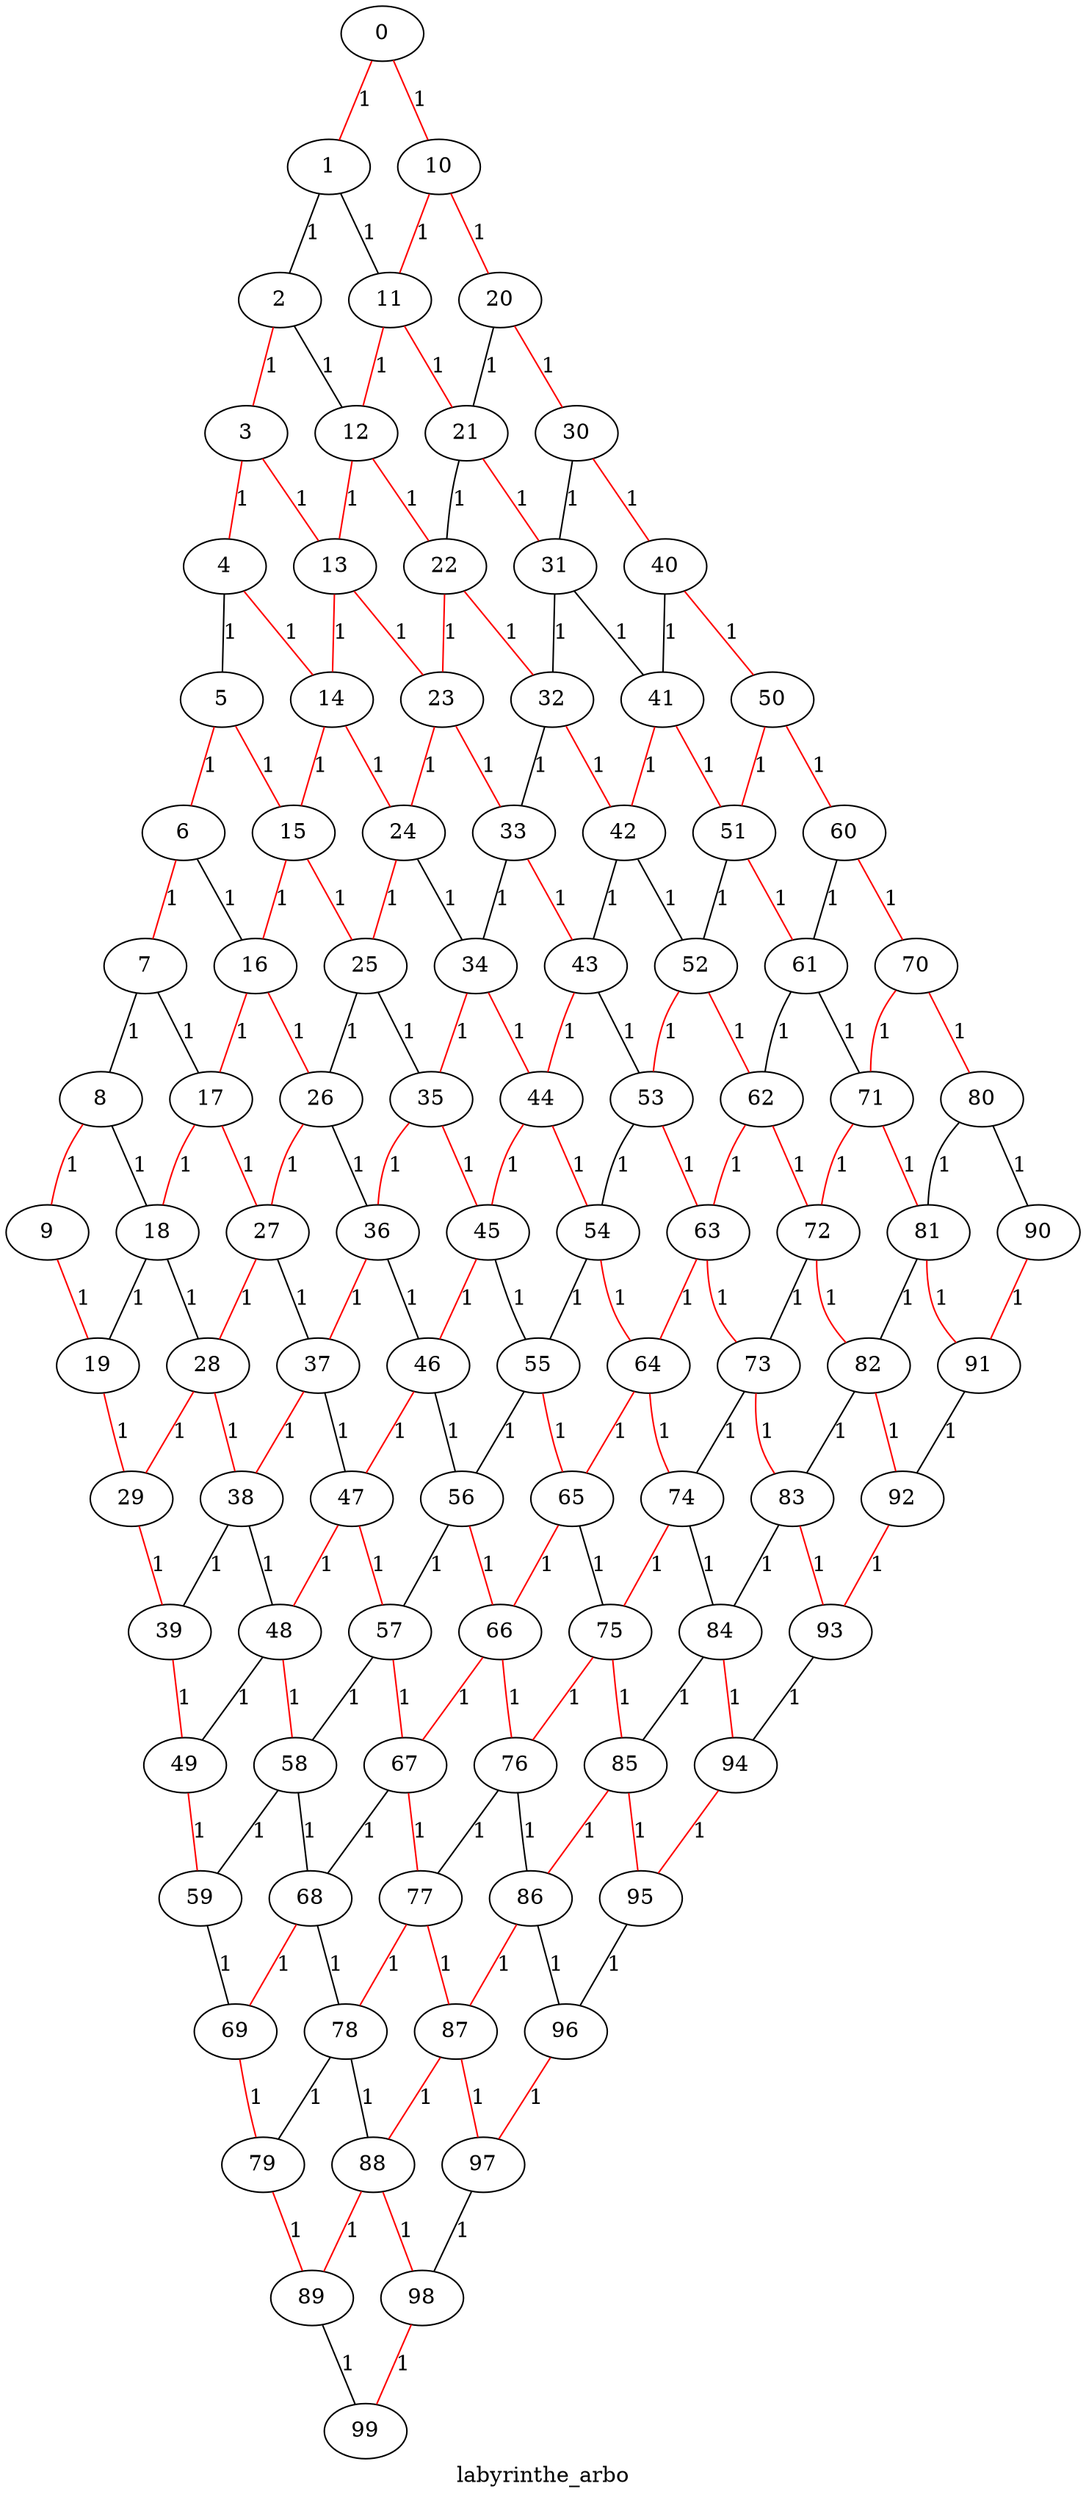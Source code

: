 graph labyrinthe_arbo {
	graph [bb="0,0,702,1625",
		label=labyrinthe_arbo,
		lheight=0.21,
		lp="351,11.5",
		lwidth=1.19
	];
	node [label="\N"];
	0	 [height=0.5,
		pos="253,1607",
		width=0.75];
	1	 [height=0.5,
		pos="217,1520",
		width=0.75];
	0 -- 1	 [color=red,
		label=1,
		lp="240.5,1563.5",
		pos="245.71,1589.4 239.47,1574.3 230.52,1552.7 224.27,1537.6"];
	10	 [height=0.5,
		pos="289,1520",
		width=0.75];
	0 -- 10	 [color=red,
		label=1,
		lp="276.5,1563.5",
		pos="260.29,1589.4 266.53,1574.3 275.48,1552.7 281.73,1537.6"];
	2	 [height=0.5,
		pos="195,1433",
		width=0.75];
	1 -- 2	 [label=1,
		lp="210.5,1476.5",
		pos="212.44,1502 208.67,1487 203.33,1465.9 199.55,1451"];
	11	 [height=0.5,
		pos="267,1433",
		width=0.75];
	1 -- 11	 [label=1,
		lp="247.5,1476.5",
		pos="226.88,1502.8 235.7,1487.5 248.55,1465.1 257.31,1449.9"];
	3	 [height=0.5,
		pos="171,1346",
		width=0.75];
	2 -- 3	 [color=red,
		label=1,
		lp="187.5,1389.5",
		pos="190.03,1415 185.88,1399.9 180.01,1378.6 175.88,1363.7"];
	12	 [height=0.5,
		pos="243,1346",
		width=0.75];
	2 -- 12	 [label=1,
		lp="224.5,1389.5",
		pos="204.48,1415.8 212.9,1400.6 225.13,1378.4 233.54,1363.2"];
	4	 [height=0.5,
		pos="148,1259",
		width=0.75];
	3 -- 4	 [color=red,
		label=1,
		lp="161.5,1302.5",
		pos="164.11,1328.6 161.96,1322.7 159.7,1316.1 158,1310 155.01,1299.2 152.58,1286.9 150.85,1277.1"];
	13	 [height=0.5,
		pos="220,1259",
		width=0.75];
	3 -- 13	 [color=red,
		label=1,
		lp="201.5,1302.5",
		pos="180.68,1328.8 189.33,1313.5 201.92,1291.1 210.51,1275.9"];
	5	 [height=0.5,
		pos="117,1172",
		width=0.75];
	4 -- 5	 [label=1,
		lp="137.5,1215.5",
		pos="141.73,1241.4 136.35,1226.3 128.64,1204.7 123.26,1189.6"];
	14	 [height=0.5,
		pos="189,1172",
		width=0.75];
	4 -- 14	 [color=red,
		label=1,
		lp="173.5,1215.5",
		pos="156.1,1241.8 163.24,1226.7 173.6,1204.7 180.78,1189.5"];
	6	 [height=0.5,
		pos="97,1085",
		width=0.75];
	5 -- 6	 [color=red,
		label=1,
		lp="111.5,1128.5",
		pos="112.86,1154 109.42,1139 104.57,1117.9 101.14,1103"];
	15	 [height=0.5,
		pos="169,1085",
		width=0.75];
	5 -- 15	 [color=red,
		label=1,
		lp="149.5,1128.5",
		pos="127.03,1155.2 136.23,1139.8 149.81,1117.1 159,1101.7"];
	7	 [height=0.5,
		pos="67,998",
		width=0.75];
	6 -- 7	 [color=red,
		label=1,
		lp="86.5,1041.5",
		pos="90.929,1067.4 85.724,1052.3 78.264,1030.7 73.062,1015.6"];
	16	 [height=0.5,
		pos="139,998",
		width=0.75];
	6 -- 16	 [label=1,
		lp="123.5,1041.5",
		pos="105.3,1067.8 112.66,1052.6 123.36,1030.4 130.72,1015.2"];
	8	 [height=0.5,
		pos="58,911",
		width=0.75];
	7 -- 8	 [label=1,
		lp="67.5,954.5",
		pos="65.135,979.97 63.591,965.04 61.406,943.93 59.862,929"];
	17	 [height=0.5,
		pos="130,911",
		width=0.75];
	7 -- 17	 [label=1,
		lp="105.5,954.5",
		pos="78.85,981.64 90.113,966.08 106.96,942.82 118.2,927.29"];
	9	 [height=0.5,
		pos="27,824",
		width=0.75];
	8 -- 9	 [color=red,
		label=1,
		lp="48.5,867.5",
		pos="51.727,893.39 46.348,878.3 38.64,856.67 33.264,841.58"];
	18	 [height=0.5,
		pos="99,824",
		width=0.75];
	8 -- 18	 [label=1,
		lp="83.5,867.5",
		pos="66.1,893.81 73.241,878.66 83.598,856.68 90.776,841.45"];
	19	 [height=0.5,
		pos="59,737",
		width=0.75];
	9 -- 19	 [color=red,
		label=1,
		lp="48.5,780.5",
		pos="33.476,806.39 39.028,791.3 46.985,769.67 52.534,754.58"];
	10 -- 11	 [color=red,
		label=1,
		lp="282.5,1476.5",
		pos="284.44,1502 280.67,1487 275.33,1465.9 271.55,1451"];
	20	 [height=0.5,
		pos="339,1433",
		width=0.75];
	10 -- 20	 [color=red,
		label=1,
		lp="319.5,1476.5",
		pos="298.88,1502.8 307.7,1487.5 320.55,1465.1 329.31,1449.9"];
	11 -- 12	 [color=red,
		label=1,
		lp="259.5,1389.5",
		pos="262.03,1415 257.88,1399.9 252.01,1378.6 247.88,1363.7"];
	21	 [height=0.5,
		pos="315,1346",
		width=0.75];
	11 -- 21	 [color=red,
		label=1,
		lp="296.5,1389.5",
		pos="276.48,1415.8 284.9,1400.6 297.13,1378.4 305.54,1363.2"];
	12 -- 13	 [color=red,
		label=1,
		lp="235.5,1302.5",
		pos="238.23,1328 234.29,1313 228.71,1291.9 224.76,1277"];
	22	 [height=0.5,
		pos="292,1259",
		width=0.75];
	12 -- 22	 [color=red,
		label=1,
		lp="273.5,1302.5",
		pos="252.68,1328.8 261.33,1313.5 273.92,1291.1 282.51,1275.9"];
	13 -- 14	 [color=red,
		label=1,
		lp="209.5,1215.5",
		pos="213.73,1241.4 208.35,1226.3 200.64,1204.7 195.26,1189.6"];
	23	 [height=0.5,
		pos="261,1172",
		width=0.75];
	13 -- 23	 [color=red,
		label=1,
		lp="245.5,1215.5",
		pos="228.1,1241.8 235.24,1226.7 245.6,1204.7 252.78,1189.5"];
	14 -- 15	 [color=red,
		label=1,
		lp="183.5,1128.5",
		pos="184.86,1154 181.42,1139 176.57,1117.9 173.14,1103"];
	24	 [height=0.5,
		pos="241,1085",
		width=0.75];
	14 -- 24	 [color=red,
		label=1,
		lp="221.5,1128.5",
		pos="199.03,1155.2 208.23,1139.8 221.81,1117.1 231,1101.7"];
	15 -- 16	 [color=red,
		label=1,
		lp="158.5,1041.5",
		pos="162.93,1067.4 157.72,1052.3 150.26,1030.7 145.06,1015.6"];
	25	 [height=0.5,
		pos="211,998",
		width=0.75];
	15 -- 25	 [color=red,
		label=1,
		lp="195.5,1041.5",
		pos="177.3,1067.8 184.66,1052.6 195.36,1030.4 202.72,1015.2"];
	16 -- 17	 [color=red,
		label=1,
		lp="138.5,954.5",
		pos="137.14,979.97 135.59,965.04 133.41,943.93 131.86,929"];
	26	 [height=0.5,
		pos="202,911",
		width=0.75];
	16 -- 26	 [color=red,
		label=1,
		lp="177.5,954.5",
		pos="150.85,981.64 162.11,966.08 178.96,942.82 190.2,927.29"];
	17 -- 18	 [color=red,
		label=1,
		lp="119.5,867.5",
		pos="123.73,893.39 118.35,878.3 110.64,856.67 105.26,841.58"];
	27	 [height=0.5,
		pos="171,824",
		width=0.75];
	17 -- 27	 [color=red,
		label=1,
		lp="155.5,867.5",
		pos="138.1,893.81 145.24,878.66 155.6,856.68 162.78,841.45"];
	18 -- 19	 [label=1,
		lp="84.5,780.5",
		pos="90.905,806.39 83.92,791.2 73.888,769.38 66.946,754.28"];
	28	 [height=0.5,
		pos="131,737",
		width=0.75];
	18 -- 28	 [label=1,
		lp="120.5,780.5",
		pos="105.19,806.01 108.6,796.22 112.95,783.92 117,773 119.24,766.96 121.77,760.39 124.05,754.54"];
	29	 [height=0.5,
		pos="88,650",
		width=0.75];
	19 -- 29	 [color=red,
		label=1,
		lp="78.5,693.5",
		pos="64.869,719.39 69.9,704.3 77.111,682.67 82.14,667.58"];
	20 -- 21	 [label=1,
		lp="331.5,1389.5",
		pos="334.03,1415 329.88,1399.9 324.01,1378.6 319.88,1363.7"];
	30	 [height=0.5,
		pos="387,1346",
		width=0.75];
	20 -- 30	 [color=red,
		label=1,
		lp="368.5,1389.5",
		pos="348.48,1415.8 356.9,1400.6 369.13,1378.4 377.54,1363.2"];
	21 -- 22	 [label=1,
		lp="305.5,1302.5",
		pos="308.11,1328.6 305.96,1322.7 303.7,1316.1 302,1310 299.01,1299.2 296.58,1286.9 294.85,1277.1"];
	31	 [height=0.5,
		pos="364,1259",
		width=0.75];
	21 -- 31	 [color=red,
		label=1,
		lp="345.5,1302.5",
		pos="324.68,1328.8 333.33,1313.5 345.92,1291.1 354.51,1275.9"];
	22 -- 23	 [color=red,
		label=1,
		lp="281.5,1215.5",
		pos="285.73,1241.4 280.35,1226.3 272.64,1204.7 267.26,1189.6"];
	32	 [height=0.5,
		pos="333,1172",
		width=0.75];
	22 -- 32	 [color=red,
		label=1,
		lp="317.5,1215.5",
		pos="300.1,1241.8 307.24,1226.7 317.6,1204.7 324.78,1189.5"];
	23 -- 24	 [color=red,
		label=1,
		lp="255.5,1128.5",
		pos="256.86,1154 253.42,1139 248.57,1117.9 245.14,1103"];
	33	 [height=0.5,
		pos="313,1085",
		width=0.75];
	23 -- 33	 [color=red,
		label=1,
		lp="293.5,1128.5",
		pos="271.03,1155.2 280.23,1139.8 293.81,1117.1 303,1101.7"];
	24 -- 25	 [color=red,
		label=1,
		lp="230.5,1041.5",
		pos="234.93,1067.4 229.72,1052.3 222.26,1030.7 217.06,1015.6"];
	34	 [height=0.5,
		pos="283,998",
		width=0.75];
	24 -- 34	 [label=1,
		lp="267.5,1041.5",
		pos="249.3,1067.8 256.66,1052.6 267.36,1030.4 274.72,1015.2"];
	25 -- 26	 [label=1,
		lp="210.5,954.5",
		pos="209.14,979.97 207.59,965.04 205.41,943.93 203.86,929"];
	35	 [height=0.5,
		pos="274,911",
		width=0.75];
	25 -- 35	 [label=1,
		lp="249.5,954.5",
		pos="222.85,981.64 234.11,966.08 250.96,942.82 262.2,927.29"];
	26 -- 27	 [color=red,
		label=1,
		lp="191.5,867.5",
		pos="195.73,893.39 190.35,878.3 182.64,856.67 177.26,841.58"];
	36	 [height=0.5,
		pos="243,824",
		width=0.75];
	26 -- 36	 [label=1,
		lp="227.5,867.5",
		pos="210.1,893.81 217.24,878.66 227.6,856.68 234.78,841.45"];
	27 -- 28	 [color=red,
		label=1,
		lp="156.5,780.5",
		pos="162.91,806.39 155.92,791.2 145.89,769.38 138.95,754.28"];
	37	 [height=0.5,
		pos="203,737",
		width=0.75];
	27 -- 37	 [label=1,
		lp="191.5,780.5",
		pos="177.48,806.39 183.03,791.3 190.98,769.67 196.53,754.58"];
	28 -- 29	 [color=red,
		label=1,
		lp="115.5,693.5",
		pos="122.5,719.81 114.97,704.56 104.01,682.39 96.478,667.15"];
	38	 [height=0.5,
		pos="160,650",
		width=0.75];
	28 -- 38	 [color=red,
		label=1,
		lp="150.5,693.5",
		pos="136.87,719.39 141.9,704.3 149.11,682.67 154.14,667.58"];
	39	 [height=0.5,
		pos="119,563",
		width=0.75];
	29 -- 39	 [color=red,
		label=1,
		lp="108.5,606.5",
		pos="94.273,632.39 99.652,617.3 107.36,595.67 112.74,580.58"];
	30 -- 31	 [label=1,
		lp="374.5,1302.5",
		pos="378.17,1328.8 375.5,1323 372.8,1316.3 371,1310 367.97,1299.3 366.23,1287 365.24,1277.2"];
	40	 [height=0.5,
		pos="436,1259",
		width=0.75];
	30 -- 40	 [color=red,
		label=1,
		lp="417.5,1302.5",
		pos="396.68,1328.8 405.33,1313.5 417.92,1291.1 426.51,1275.9"];
	31 -- 32	 [label=1,
		lp="353.5,1215.5",
		pos="357.73,1241.4 352.35,1226.3 344.64,1204.7 339.26,1189.6"];
	41	 [height=0.5,
		pos="405,1172",
		width=0.75];
	31 -- 41	 [label=1,
		lp="389.5,1215.5",
		pos="372.1,1241.8 379.24,1226.7 389.6,1204.7 396.78,1189.5"];
	32 -- 33	 [label=1,
		lp="327.5,1128.5",
		pos="328.86,1154 325.42,1139 320.57,1117.9 317.14,1103"];
	42	 [height=0.5,
		pos="385,1085",
		width=0.75];
	32 -- 42	 [color=red,
		label=1,
		lp="365.5,1128.5",
		pos="343.03,1155.2 352.23,1139.8 365.81,1117.1 375,1101.7"];
	33 -- 34	 [label=1,
		lp="302.5,1041.5",
		pos="306.93,1067.4 301.72,1052.3 294.26,1030.7 289.06,1015.6"];
	43	 [height=0.5,
		pos="355,998",
		width=0.75];
	33 -- 43	 [color=red,
		label=1,
		lp="339.5,1041.5",
		pos="321.3,1067.8 328.66,1052.6 339.36,1030.4 346.72,1015.2"];
	34 -- 35	 [color=red,
		label=1,
		lp="282.5,954.5",
		pos="281.14,979.97 279.59,965.04 277.41,943.93 275.86,929"];
	44	 [height=0.5,
		pos="346,911",
		width=0.75];
	34 -- 44	 [color=red,
		label=1,
		lp="321.5,954.5",
		pos="294.85,981.64 306.11,966.08 322.96,942.82 334.2,927.29"];
	35 -- 36	 [color=red,
		label=1,
		lp="263.5,867.5",
		pos="267.73,893.39 262.35,878.3 254.64,856.67 249.26,841.58"];
	45	 [height=0.5,
		pos="315,824",
		width=0.75];
	35 -- 45	 [color=red,
		label=1,
		lp="299.5,867.5",
		pos="282.1,893.81 289.24,878.66 299.6,856.68 306.78,841.45"];
	36 -- 37	 [color=red,
		label=1,
		lp="228.5,780.5",
		pos="234.91,806.39 227.92,791.2 217.89,769.38 210.95,754.28"];
	46	 [height=0.5,
		pos="275,737",
		width=0.75];
	36 -- 46	 [label=1,
		lp="263.5,780.5",
		pos="249.48,806.39 255.03,791.3 262.98,769.67 268.53,754.58"];
	37 -- 38	 [color=red,
		label=1,
		lp="187.5,693.5",
		pos="194.5,719.81 186.97,704.56 176.01,682.39 168.48,667.15"];
	47	 [height=0.5,
		pos="232,650",
		width=0.75];
	37 -- 47	 [label=1,
		lp="222.5,693.5",
		pos="208.87,719.39 213.9,704.3 221.11,682.67 226.14,667.58"];
	38 -- 39	 [label=1,
		lp="144.5,606.5",
		pos="151.9,632.81 144.76,617.66 134.4,595.68 127.22,580.45"];
	48	 [height=0.5,
		pos="191,563",
		width=0.75];
	38 -- 48	 [label=1,
		lp="180.5,606.5",
		pos="166.27,632.39 171.65,617.3 179.36,595.67 184.74,580.58"];
	49	 [height=0.5,
		pos="135,476",
		width=0.75];
	39 -- 49	 [color=red,
		label=1,
		lp="130.5,519.5",
		pos="122.32,544.97 125.06,530.04 128.94,508.93 131.69,494"];
	40 -- 41	 [label=1,
		lp="416.5,1215.5",
		pos="423.71,1242.9 419.71,1236.9 415.63,1229.9 413,1223 409.06,1212.6 407.06,1200.3 406.05,1190.4"];
	50	 [height=0.5,
		pos="477,1172",
		width=0.75];
	40 -- 50	 [color=red,
		label=1,
		lp="461.5,1215.5",
		pos="444.1,1241.8 451.24,1226.7 461.6,1204.7 468.78,1189.5"];
	41 -- 42	 [color=red,
		label=1,
		lp="398.5,1128.5",
		pos="399.74,1154.1 398.12,1148.4 396.4,1141.9 395,1136 392.42,1125.1 390,1112.8 388.18,1103"];
	51	 [height=0.5,
		pos="457,1085",
		width=0.75];
	41 -- 51	 [color=red,
		label=1,
		lp="437.5,1128.5",
		pos="415.03,1155.2 424.23,1139.8 437.81,1117.1 447,1101.7"];
	42 -- 43	 [label=1,
		lp="374.5,1041.5",
		pos="378.93,1067.4 373.72,1052.3 366.26,1030.7 361.06,1015.6"];
	52	 [height=0.5,
		pos="427,998",
		width=0.75];
	42 -- 52	 [label=1,
		lp="411.5,1041.5",
		pos="393.3,1067.8 400.66,1052.6 411.36,1030.4 418.72,1015.2"];
	43 -- 44	 [color=red,
		label=1,
		lp="354.5,954.5",
		pos="353.14,979.97 351.59,965.04 349.41,943.93 347.86,929"];
	53	 [height=0.5,
		pos="418,911",
		width=0.75];
	43 -- 53	 [label=1,
		lp="393.5,954.5",
		pos="366.85,981.64 378.11,966.08 394.96,942.82 406.2,927.29"];
	44 -- 45	 [color=red,
		label=1,
		lp="335.5,867.5",
		pos="339.73,893.39 334.35,878.3 326.64,856.67 321.26,841.58"];
	54	 [height=0.5,
		pos="387,824",
		width=0.75];
	44 -- 54	 [color=red,
		label=1,
		lp="371.5,867.5",
		pos="354.1,893.81 361.24,878.66 371.6,856.68 378.78,841.45"];
	45 -- 46	 [color=red,
		label=1,
		lp="300.5,780.5",
		pos="306.91,806.39 299.92,791.2 289.89,769.38 282.95,754.28"];
	55	 [height=0.5,
		pos="347,737",
		width=0.75];
	45 -- 55	 [label=1,
		lp="335.5,780.5",
		pos="321.48,806.39 327.03,791.3 334.98,769.67 340.53,754.58"];
	46 -- 47	 [color=red,
		label=1,
		lp="259.5,693.5",
		pos="266.5,719.81 258.97,704.56 248.01,682.39 240.48,667.15"];
	56	 [height=0.5,
		pos="304,650",
		width=0.75];
	46 -- 56	 [label=1,
		lp="294.5,693.5",
		pos="280.87,719.39 285.9,704.3 293.11,682.67 298.14,667.58"];
	47 -- 48	 [color=red,
		label=1,
		lp="216.5,606.5",
		pos="223.9,632.81 216.76,617.66 206.4,595.68 199.22,580.45"];
	57	 [height=0.5,
		pos="263,563",
		width=0.75];
	47 -- 57	 [color=red,
		label=1,
		lp="252.5,606.5",
		pos="238.27,632.39 243.65,617.3 251.36,595.67 256.74,580.58"];
	48 -- 49	 [label=1,
		lp="169.5,519.5",
		pos="180.2,546.23 170.29,530.82 155.67,508.11 145.76,492.72"];
	58	 [height=0.5,
		pos="207,476",
		width=0.75];
	48 -- 58	 [color=red,
		label=1,
		lp="202.5,519.5",
		pos="194.32,544.97 197.06,530.04 200.94,508.93 203.69,494"];
	59	 [height=0.5,
		pos="170,389",
		width=0.75];
	49 -- 59	 [color=red,
		label=1,
		lp="157.5,432.5",
		pos="142.08,458.39 148.16,443.3 156.86,421.67 162.93,406.58"];
	50 -- 51	 [color=red,
		label=1,
		lp="471.5,1128.5",
		pos="472.86,1154 469.42,1139 464.57,1117.9 461.14,1103"];
	60	 [height=0.5,
		pos="529,1085",
		width=0.75];
	50 -- 60	 [color=red,
		label=1,
		lp="509.5,1128.5",
		pos="487.03,1155.2 496.23,1139.8 509.81,1117.1 519,1101.7"];
	51 -- 52	 [label=1,
		lp="447.5,1041.5",
		pos="450.57,1067.5 448.44,1061.6 446.09,1055 444,1049 440.2,1038.1 436.1,1025.8 432.87,1016"];
	61	 [height=0.5,
		pos="499,998",
		width=0.75];
	51 -- 61	 [color=red,
		label=1,
		lp="483.5,1041.5",
		pos="465.3,1067.8 472.66,1052.6 483.36,1030.4 490.72,1015.2"];
	52 -- 53	 [color=red,
		label=1,
		lp="426.5,954.5",
		pos="425.14,979.97 423.59,965.04 421.41,943.93 419.86,929"];
	62	 [height=0.5,
		pos="490,911",
		width=0.75];
	52 -- 62	 [color=red,
		label=1,
		lp="465.5,954.5",
		pos="438.85,981.64 450.11,966.08 466.96,942.82 478.2,927.29"];
	53 -- 54	 [label=1,
		lp="407.5,867.5",
		pos="411.73,893.39 406.35,878.3 398.64,856.67 393.26,841.58"];
	63	 [height=0.5,
		pos="459,824",
		width=0.75];
	53 -- 63	 [color=red,
		label=1,
		lp="443.5,867.5",
		pos="426.1,893.81 433.24,878.66 443.6,856.68 450.78,841.45"];
	54 -- 55	 [label=1,
		lp="372.5,780.5",
		pos="378.91,806.39 371.92,791.2 361.89,769.38 354.95,754.28"];
	64	 [height=0.5,
		pos="419,737",
		width=0.75];
	54 -- 64	 [color=red,
		label=1,
		lp="407.5,780.5",
		pos="393.48,806.39 399.03,791.3 406.98,769.67 412.53,754.58"];
	55 -- 56	 [label=1,
		lp="331.5,693.5",
		pos="338.5,719.81 330.97,704.56 320.01,682.39 312.48,667.15"];
	65	 [height=0.5,
		pos="376,650",
		width=0.75];
	55 -- 65	 [color=red,
		label=1,
		lp="366.5,693.5",
		pos="352.87,719.39 357.9,704.3 365.11,682.67 370.14,667.58"];
	56 -- 57	 [label=1,
		lp="288.5,606.5",
		pos="295.9,632.81 288.76,617.66 278.4,595.68 271.22,580.45"];
	66	 [height=0.5,
		pos="335,563",
		width=0.75];
	56 -- 66	 [color=red,
		label=1,
		lp="324.5,606.5",
		pos="310.27,632.39 315.65,617.3 323.36,595.67 328.74,580.58"];
	57 -- 58	 [label=1,
		lp="241.5,519.5",
		pos="252.2,546.23 242.29,530.82 227.67,508.11 217.76,492.72"];
	67	 [height=0.5,
		pos="279,476",
		width=0.75];
	57 -- 67	 [color=red,
		label=1,
		lp="274.5,519.5",
		pos="266.32,544.97 269.06,530.04 272.94,508.93 275.69,494"];
	58 -- 59	 [label=1,
		lp="193.5,432.5",
		pos="199.51,458.39 193.09,443.3 183.89,421.67 177.48,406.58"];
	68	 [height=0.5,
		pos="242,389",
		width=0.75];
	58 -- 68	 [label=1,
		lp="229.5,432.5",
		pos="214.08,458.39 220.16,443.3 228.86,421.67 234.93,406.58"];
	69	 [height=0.5,
		pos="199,302",
		width=0.75];
	59 -- 69	 [label=1,
		lp="188.5,345.5",
		pos="174.91,370.95 177.67,361.14 181.31,348.83 185,338 187.08,331.91 189.56,325.32 191.86,319.47"];
	60 -- 61	 [label=1,
		lp="509.5,1041.5",
		pos="516.64,1068.9 512.63,1063 508.56,1056 506,1049 502.17,1038.6 500.41,1026.3 499.61,1016.4"];
	70	 [height=0.5,
		pos="571,998",
		width=0.75];
	60 -- 70	 [color=red,
		label=1,
		lp="555.5,1041.5",
		pos="537.3,1067.8 544.66,1052.6 555.36,1030.4 562.72,1015.2"];
	61 -- 62	 [label=1,
		lp="498.5,954.5",
		pos="497.14,979.97 495.59,965.04 493.41,943.93 491.86,929"];
	71	 [height=0.5,
		pos="562,911",
		width=0.75];
	61 -- 71	 [label=1,
		lp="537.5,954.5",
		pos="510.85,981.64 522.11,966.08 538.96,942.82 550.2,927.29"];
	62 -- 63	 [color=red,
		label=1,
		lp="479.5,867.5",
		pos="483.73,893.39 478.35,878.3 470.64,856.67 465.26,841.58"];
	72	 [height=0.5,
		pos="531,824",
		width=0.75];
	62 -- 72	 [color=red,
		label=1,
		lp="515.5,867.5",
		pos="498.1,893.81 505.24,878.66 515.6,856.68 522.78,841.45"];
	63 -- 64	 [color=red,
		label=1,
		lp="444.5,780.5",
		pos="450.91,806.39 443.92,791.2 433.89,769.38 426.95,754.28"];
	73	 [height=0.5,
		pos="491,737",
		width=0.75];
	63 -- 73	 [color=red,
		label=1,
		lp="479.5,780.5",
		pos="465.48,806.39 471.03,791.3 478.98,769.67 484.53,754.58"];
	64 -- 65	 [color=red,
		label=1,
		lp="403.5,693.5",
		pos="410.5,719.81 402.97,704.56 392.01,682.39 384.48,667.15"];
	74	 [height=0.5,
		pos="448,650",
		width=0.75];
	64 -- 74	 [color=red,
		label=1,
		lp="438.5,693.5",
		pos="424.87,719.39 429.9,704.3 437.11,682.67 442.14,667.58"];
	65 -- 66	 [color=red,
		label=1,
		lp="360.5,606.5",
		pos="367.9,632.81 360.76,617.66 350.4,595.68 343.22,580.45"];
	75	 [height=0.5,
		pos="407,563",
		width=0.75];
	65 -- 75	 [label=1,
		lp="396.5,606.5",
		pos="382.27,632.39 387.65,617.3 395.36,595.67 400.74,580.58"];
	66 -- 67	 [color=red,
		label=1,
		lp="313.5,519.5",
		pos="324.2,546.23 314.29,530.82 299.67,508.11 289.76,492.72"];
	76	 [height=0.5,
		pos="351,476",
		width=0.75];
	66 -- 76	 [color=red,
		label=1,
		lp="346.5,519.5",
		pos="338.32,544.97 341.06,530.04 344.94,508.93 347.69,494"];
	67 -- 68	 [label=1,
		lp="265.5,432.5",
		pos="271.51,458.39 265.09,443.3 255.89,421.67 249.48,406.58"];
	77	 [height=0.5,
		pos="314,389",
		width=0.75];
	67 -- 77	 [color=red,
		label=1,
		lp="301.5,432.5",
		pos="286.08,458.39 292.16,443.3 300.86,421.67 306.93,406.58"];
	68 -- 69	 [color=red,
		label=1,
		lp="226.5,345.5",
		pos="233.5,371.81 225.97,356.56 215.01,334.39 207.48,319.15"];
	78	 [height=0.5,
		pos="271,302",
		width=0.75];
	68 -- 78	 [label=1,
		lp="256.5,345.5",
		pos="244.79,370.76 246.58,360.89 249.28,348.6 253,338 255.22,331.67 258.31,325.03 261.3,319.19"];
	79	 [height=0.5,
		pos="217,215",
		width=0.75];
	69 -- 79	 [color=red,
		label=1,
		lp="212.5,258.5",
		pos="202.73,283.97 205.82,269.04 210.19,247.93 213.28,233"];
	70 -- 71	 [color=red,
		label=1,
		lp="570.5,954.5",
		pos="569.14,979.97 567.59,965.04 565.41,943.93 563.86,929"];
	80	 [height=0.5,
		pos="634,911",
		width=0.75];
	70 -- 80	 [color=red,
		label=1,
		lp="609.5,954.5",
		pos="582.85,981.64 594.11,966.08 610.96,942.82 622.2,927.29"];
	71 -- 72	 [color=red,
		label=1,
		lp="547.5,867.5",
		pos="552.44,893.76 549.46,887.92 546.34,881.29 544,875 540.04,864.38 536.87,852.09 534.65,842.23"];
	81	 [height=0.5,
		pos="603,824",
		width=0.75];
	71 -- 81	 [color=red,
		label=1,
		lp="587.5,867.5",
		pos="570.1,893.81 577.24,878.66 587.6,856.68 594.78,841.45"];
	72 -- 73	 [label=1,
		lp="516.5,780.5",
		pos="522.91,806.39 515.92,791.2 505.89,769.38 498.95,754.28"];
	82	 [height=0.5,
		pos="563,737",
		width=0.75];
	72 -- 82	 [color=red,
		label=1,
		lp="552.5,780.5",
		pos="537.19,806.01 540.6,796.22 544.95,783.92 549,773 551.24,766.96 553.77,760.39 556.05,754.54"];
	73 -- 74	 [label=1,
		lp="475.5,693.5",
		pos="482.5,719.81 474.97,704.56 464.01,682.39 456.48,667.15"];
	83	 [height=0.5,
		pos="520,650",
		width=0.75];
	73 -- 83	 [color=red,
		label=1,
		lp="510.5,693.5",
		pos="496.87,719.39 501.9,704.3 509.11,682.67 514.14,667.58"];
	74 -- 75	 [color=red,
		label=1,
		lp="432.5,606.5",
		pos="439.9,632.81 432.76,617.66 422.4,595.68 415.22,580.45"];
	84	 [height=0.5,
		pos="479,563",
		width=0.75];
	74 -- 84	 [label=1,
		lp="462.5,606.5",
		pos="450.6,631.69 452.34,621.81 455.05,609.51 459,599 461.47,592.44 464.98,585.63 468.37,579.72"];
	75 -- 76	 [color=red,
		label=1,
		lp="385.5,519.5",
		pos="396.2,546.23 386.29,530.82 371.67,508.11 361.76,492.72"];
	85	 [height=0.5,
		pos="423,476",
		width=0.75];
	75 -- 85	 [color=red,
		label=1,
		lp="418.5,519.5",
		pos="410.32,544.97 413.06,530.04 416.94,508.93 419.69,494"];
	76 -- 77	 [label=1,
		lp="337.5,432.5",
		pos="343.51,458.39 337.09,443.3 327.89,421.67 321.48,406.58"];
	86	 [height=0.5,
		pos="386,389",
		width=0.75];
	76 -- 86	 [label=1,
		lp="373.5,432.5",
		pos="358.08,458.39 364.16,443.3 372.86,421.67 378.93,406.58"];
	77 -- 78	 [color=red,
		label=1,
		lp="298.5,345.5",
		pos="305.5,371.81 297.97,356.56 287.01,334.39 279.48,319.15"];
	87	 [height=0.5,
		pos="343,302",
		width=0.75];
	77 -- 87	 [color=red,
		label=1,
		lp="331.5,345.5",
		pos="318.37,370.89 320.9,361.07 324.3,348.77 328,338 330.11,331.85 332.75,325.25 335.22,319.41"];
	78 -- 79	 [label=1,
		lp="250.5,258.5",
		pos="260.59,285.23 251.03,269.82 236.93,247.11 227.38,231.72"];
	88	 [height=0.5,
		pos="289,215",
		width=0.75];
	78 -- 88	 [label=1,
		lp="284.5,258.5",
		pos="274.73,283.97 277.82,269.04 282.19,247.93 285.28,233"];
	89	 [height=0.5,
		pos="245,128",
		width=0.75];
	79 -- 89	 [color=red,
		label=1,
		lp="235.5,171.5",
		pos="222.67,197.39 227.49,182.4 234.4,160.95 239.25,145.88"];
	80 -- 81	 [label=1,
		lp="612.5,867.5",
		pos="620.47,895.12 616.1,889.17 611.7,882.12 609,875 605.08,864.66 603.55,852.37 603.02,842.45"];
	90	 [height=0.5,
		pos="675,824",
		width=0.75];
	80 -- 90	 [label=1,
		lp="659.5,867.5",
		pos="642.1,893.81 649.24,878.66 659.6,856.68 666.78,841.45"];
	81 -- 82	 [label=1,
		lp="588.5,780.5",
		pos="594.91,806.39 587.92,791.2 577.89,769.38 570.95,754.28"];
	91	 [height=0.5,
		pos="635,737",
		width=0.75];
	81 -- 91	 [color=red,
		label=1,
		lp="616.5,780.5",
		pos="605,805.62 606.47,795.72 608.94,783.43 613,773 615.6,766.31 619.44,759.47 623.18,753.57"];
	82 -- 83	 [label=1,
		lp="547.5,693.5",
		pos="554.5,719.81 546.97,704.56 536.01,682.39 528.48,667.15"];
	92	 [height=0.5,
		pos="592,650",
		width=0.75];
	82 -- 92	 [color=red,
		label=1,
		lp="573.5,693.5",
		pos="563.7,718.63 564.52,708.73 566.28,696.44 570,686 572.41,679.24 576.2,672.38 579.96,666.49"];
	83 -- 84	 [label=1,
		lp="504.5,606.5",
		pos="511.9,632.81 504.76,617.66 494.4,595.68 487.22,580.45"];
	93	 [height=0.5,
		pos="551,563",
		width=0.75];
	83 -- 93	 [color=red,
		label=1,
		lp="530.5,606.5",
		pos="520.53,631.57 521.31,621.65 523.07,609.36 527,599 529.66,591.98 533.91,584.95 538.09,578.99"];
	84 -- 85	 [label=1,
		lp="457.5,519.5",
		pos="468.2,546.23 458.29,530.82 443.67,508.11 433.76,492.72"];
	94	 [height=0.5,
		pos="495,476",
		width=0.75];
	84 -- 94	 [color=red,
		label=1,
		lp="490.5,519.5",
		pos="482.32,544.97 485.06,530.04 488.94,508.93 491.69,494"];
	85 -- 86	 [color=red,
		label=1,
		lp="409.5,432.5",
		pos="415.51,458.39 409.09,443.3 399.89,421.67 393.48,406.58"];
	95	 [height=0.5,
		pos="458,389",
		width=0.75];
	85 -- 95	 [color=red,
		label=1,
		lp="442.5,432.5",
		pos="427.71,458.25 430.56,448.32 434.5,435.79 439,425 441.66,418.61 445.07,411.83 448.27,405.91"];
	86 -- 87	 [color=red,
		label=1,
		lp="370.5,345.5",
		pos="377.5,371.81 369.97,356.56 359.01,334.39 351.48,319.15"];
	96	 [height=0.5,
		pos="415,302",
		width=0.75];
	86 -- 96	 [label=1,
		lp="396.5,345.5",
		pos="386.7,370.63 387.52,360.73 389.28,348.44 393,338 395.41,331.24 399.2,324.38 402.96,318.49"];
	87 -- 88	 [color=red,
		label=1,
		lp="322.5,258.5",
		pos="332.59,285.23 323.03,269.82 308.93,247.11 299.38,231.72"];
	97	 [height=0.5,
		pos="361,215",
		width=0.75];
	87 -- 97	 [color=red,
		label=1,
		lp="356.5,258.5",
		pos="346.73,283.97 349.82,269.04 354.19,247.93 357.28,233"];
	88 -- 89	 [color=red,
		label=1,
		lp="272.5,171.5",
		pos="280.31,197.81 272.59,182.56 261.38,160.39 253.67,145.15"];
	98	 [height=0.5,
		pos="317,128",
		width=0.75];
	88 -- 98	 [color=red,
		label=1,
		lp="307.5,171.5",
		pos="294.67,197.39 299.49,182.4 306.4,160.95 311.25,145.88"];
	99	 [height=0.5,
		pos="281,41",
		width=0.75];
	89 -- 99	 [label=1,
		lp="268.5,84.5",
		pos="252.29,110.39 258.53,95.3 267.48,73.666 273.73,58.58"];
	90 -- 91	 [color=red,
		label=1,
		lp="660.5,780.5",
		pos="666.91,806.39 659.92,791.2 649.89,769.38 642.95,754.28"];
	91 -- 92	 [label=1,
		lp="619.5,693.5",
		pos="626.5,719.81 618.97,704.56 608.01,682.39 600.48,667.15"];
	92 -- 93	 [color=red,
		label=1,
		lp="576.5,606.5",
		pos="583.9,632.81 576.76,617.66 566.4,595.68 559.22,580.45"];
	93 -- 94	 [label=1,
		lp="529.5,519.5",
		pos="540.2,546.23 530.29,530.82 515.67,508.11 505.76,492.72"];
	94 -- 95	 [color=red,
		label=1,
		lp="481.5,432.5",
		pos="487.51,458.39 481.09,443.3 471.89,421.67 465.48,406.58"];
	95 -- 96	 [label=1,
		lp="442.5,345.5",
		pos="449.5,371.81 441.97,356.56 431.01,334.39 423.48,319.15"];
	96 -- 97	 [color=red,
		label=1,
		lp="394.5,258.5",
		pos="404.59,285.23 395.03,269.82 380.93,247.11 371.38,231.72"];
	97 -- 98	 [label=1,
		lp="344.5,171.5",
		pos="352.31,197.81 344.59,182.56 333.38,160.39 325.67,145.15"];
	98 -- 99	 [color=red,
		label=1,
		lp="304.5,84.5",
		pos="309.71,110.39 303.47,95.3 294.52,73.666 288.27,58.58"];
}

